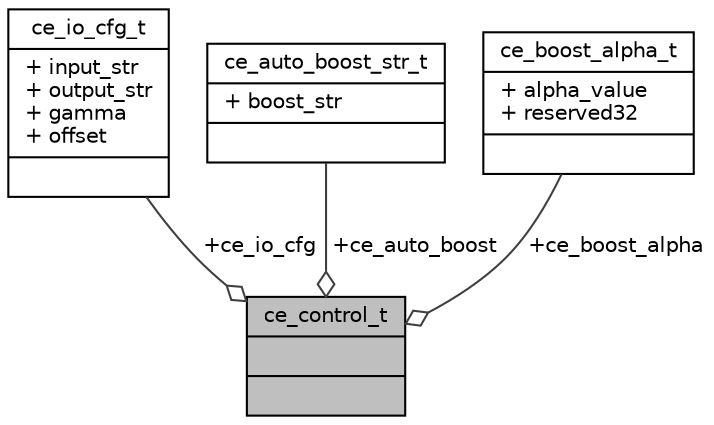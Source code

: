 digraph "ce_control_t"
{
 // INTERACTIVE_SVG=YES
 // LATEX_PDF_SIZE
  bgcolor="transparent";
  edge [fontname="Helvetica",fontsize="10",labelfontname="Helvetica",labelfontsize="10"];
  node [fontname="Helvetica",fontsize="10",shape=record];
  Node1 [label="{ce_control_t\n||}",height=0.2,width=0.4,color="black", fillcolor="grey75", style="filled", fontcolor="black",tooltip="Description of parameters of Contrast Enhancement tables."];
  Node2 -> Node1 [color="grey25",fontsize="10",style="solid",label=" +ce_io_cfg" ,arrowhead="odiamond",fontname="Helvetica"];
  Node2 [label="{ce_io_cfg_t\n|+ input_str\l+ output_str\l+ gamma\l+ offset\l|}",height=0.2,width=0.4,color="black",URL="$d1/d15/structce__io__cfg__t.html",tooltip=" "];
  Node3 -> Node1 [color="grey25",fontsize="10",style="solid",label=" +ce_auto_boost" ,arrowhead="odiamond",fontname="Helvetica"];
  Node3 [label="{ce_auto_boost_str_t\n|+ boost_str\l|}",height=0.2,width=0.4,color="black",URL="$d0/d7b/structce__auto__boost__str__t.html",tooltip=" "];
  Node4 -> Node1 [color="grey25",fontsize="10",style="solid",label=" +ce_boost_alpha" ,arrowhead="odiamond",fontname="Helvetica"];
  Node4 [label="{ce_boost_alpha_t\n|+ alpha_value\l+ reserved32\l|}",height=0.2,width=0.4,color="black",URL="$d4/d09/structce__boost__alpha__t.html",tooltip=" "];
}
